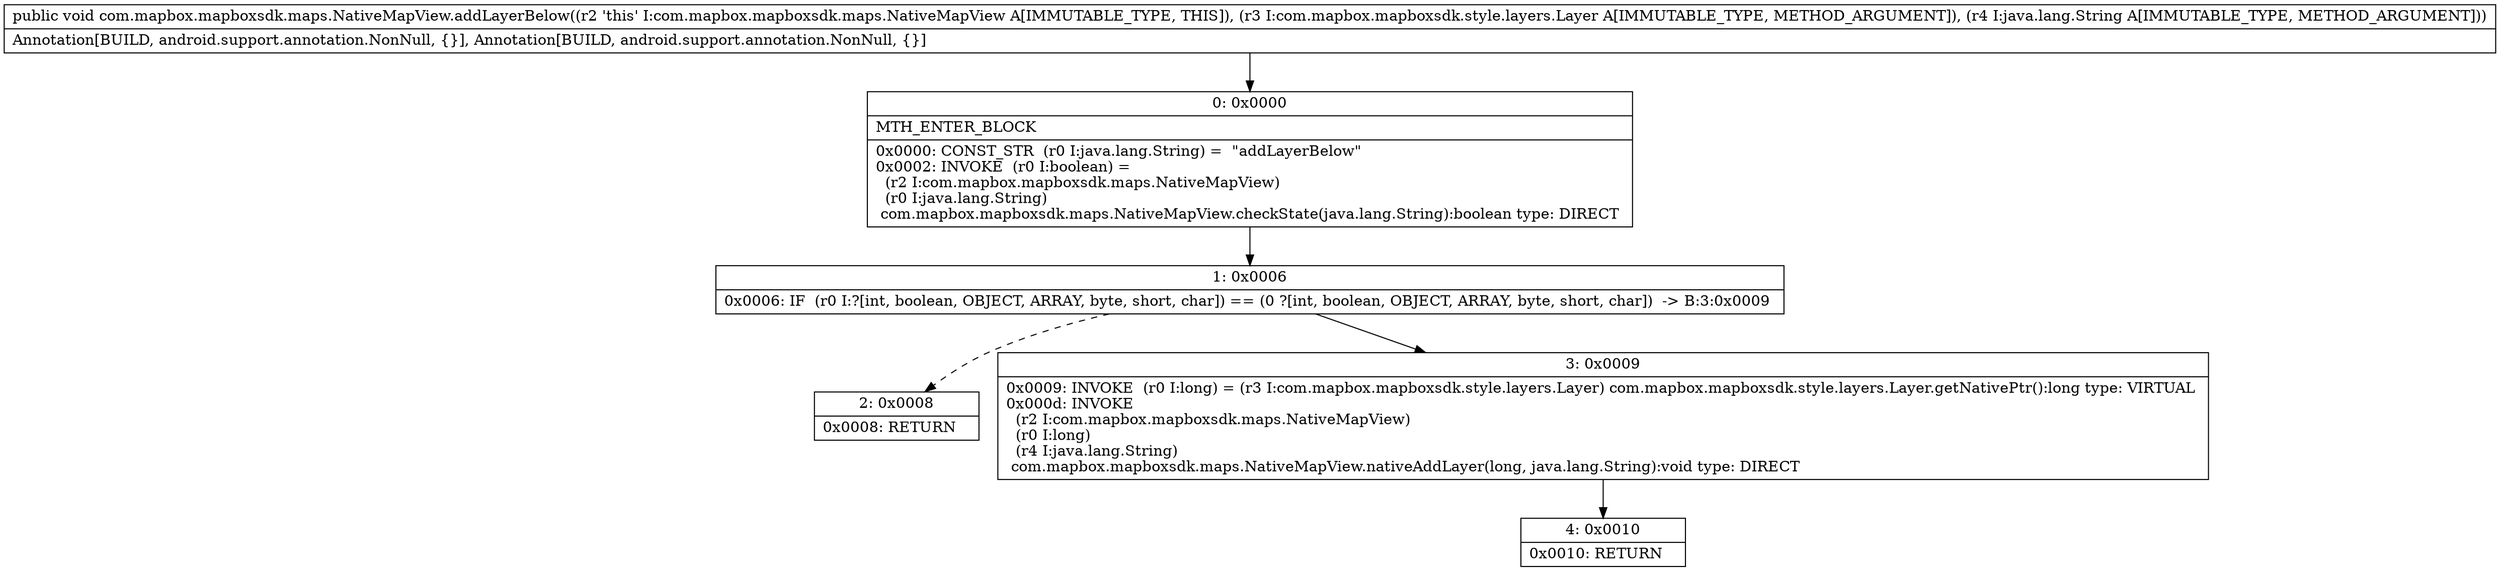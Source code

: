 digraph "CFG forcom.mapbox.mapboxsdk.maps.NativeMapView.addLayerBelow(Lcom\/mapbox\/mapboxsdk\/style\/layers\/Layer;Ljava\/lang\/String;)V" {
Node_0 [shape=record,label="{0\:\ 0x0000|MTH_ENTER_BLOCK\l|0x0000: CONST_STR  (r0 I:java.lang.String) =  \"addLayerBelow\" \l0x0002: INVOKE  (r0 I:boolean) = \l  (r2 I:com.mapbox.mapboxsdk.maps.NativeMapView)\l  (r0 I:java.lang.String)\l com.mapbox.mapboxsdk.maps.NativeMapView.checkState(java.lang.String):boolean type: DIRECT \l}"];
Node_1 [shape=record,label="{1\:\ 0x0006|0x0006: IF  (r0 I:?[int, boolean, OBJECT, ARRAY, byte, short, char]) == (0 ?[int, boolean, OBJECT, ARRAY, byte, short, char])  \-\> B:3:0x0009 \l}"];
Node_2 [shape=record,label="{2\:\ 0x0008|0x0008: RETURN   \l}"];
Node_3 [shape=record,label="{3\:\ 0x0009|0x0009: INVOKE  (r0 I:long) = (r3 I:com.mapbox.mapboxsdk.style.layers.Layer) com.mapbox.mapboxsdk.style.layers.Layer.getNativePtr():long type: VIRTUAL \l0x000d: INVOKE  \l  (r2 I:com.mapbox.mapboxsdk.maps.NativeMapView)\l  (r0 I:long)\l  (r4 I:java.lang.String)\l com.mapbox.mapboxsdk.maps.NativeMapView.nativeAddLayer(long, java.lang.String):void type: DIRECT \l}"];
Node_4 [shape=record,label="{4\:\ 0x0010|0x0010: RETURN   \l}"];
MethodNode[shape=record,label="{public void com.mapbox.mapboxsdk.maps.NativeMapView.addLayerBelow((r2 'this' I:com.mapbox.mapboxsdk.maps.NativeMapView A[IMMUTABLE_TYPE, THIS]), (r3 I:com.mapbox.mapboxsdk.style.layers.Layer A[IMMUTABLE_TYPE, METHOD_ARGUMENT]), (r4 I:java.lang.String A[IMMUTABLE_TYPE, METHOD_ARGUMENT]))  | Annotation[BUILD, android.support.annotation.NonNull, \{\}], Annotation[BUILD, android.support.annotation.NonNull, \{\}]\l}"];
MethodNode -> Node_0;
Node_0 -> Node_1;
Node_1 -> Node_2[style=dashed];
Node_1 -> Node_3;
Node_3 -> Node_4;
}


